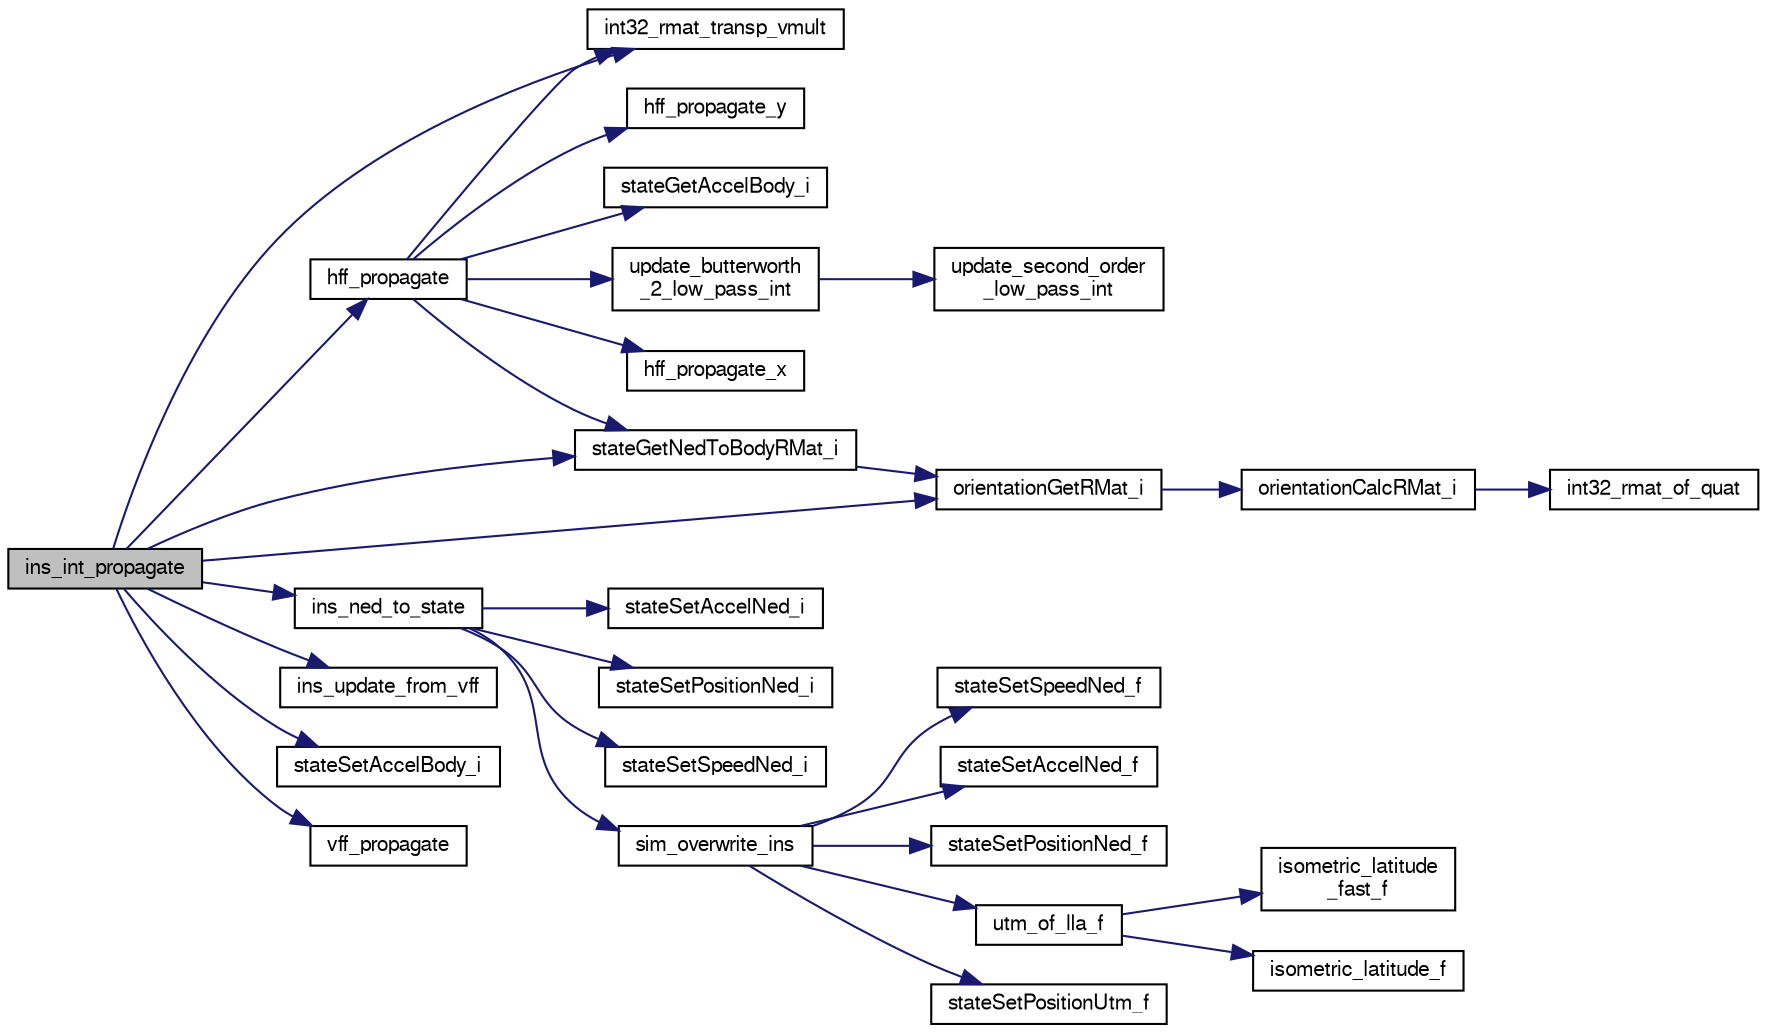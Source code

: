 digraph "ins_int_propagate"
{
  edge [fontname="FreeSans",fontsize="10",labelfontname="FreeSans",labelfontsize="10"];
  node [fontname="FreeSans",fontsize="10",shape=record];
  rankdir="LR";
  Node1 [label="ins_int_propagate",height=0.2,width=0.4,color="black", fillcolor="grey75", style="filled", fontcolor="black"];
  Node1 -> Node2 [color="midnightblue",fontsize="10",style="solid",fontname="FreeSans"];
  Node2 [label="hff_propagate",height=0.2,width=0.4,color="black", fillcolor="white", style="filled",URL="$hf__float_8c.html#a9bdbdd8c70af4499734f76ebffbebd69"];
  Node2 -> Node3 [color="midnightblue",fontsize="10",style="solid",fontname="FreeSans"];
  Node3 [label="hff_propagate_x",height=0.2,width=0.4,color="black", fillcolor="white", style="filled",URL="$hf__float_8c.html#a5900dc5fb826ba6c5806db1473ec7674",tooltip="Propagate the filter in time. "];
  Node2 -> Node4 [color="midnightblue",fontsize="10",style="solid",fontname="FreeSans"];
  Node4 [label="hff_propagate_y",height=0.2,width=0.4,color="black", fillcolor="white", style="filled",URL="$hf__float_8c.html#a864cdfaee047ac005988be39e270b2d5"];
  Node2 -> Node5 [color="midnightblue",fontsize="10",style="solid",fontname="FreeSans"];
  Node5 [label="int32_rmat_transp_vmult",height=0.2,width=0.4,color="black", fillcolor="white", style="filled",URL="$group__math__algebra__int.html#gac992f3c60c036759941405f6e754b55b",tooltip="rotate 3D vector by transposed rotation matrix. "];
  Node2 -> Node6 [color="midnightblue",fontsize="10",style="solid",fontname="FreeSans"];
  Node6 [label="stateGetAccelBody_i",height=0.2,width=0.4,color="black", fillcolor="white", style="filled",URL="$group__state__velocity.html#gaf19a04f3195dbbd90af367b1f5b9653a",tooltip="Get acceleration in Body coordinates (int). "];
  Node2 -> Node7 [color="midnightblue",fontsize="10",style="solid",fontname="FreeSans"];
  Node7 [label="stateGetNedToBodyRMat_i",height=0.2,width=0.4,color="black", fillcolor="white", style="filled",URL="$group__state__attitude.html#ga7c541b9b2e6231ac9a11a9e21562a5b3",tooltip="Get vehicle body attitude rotation matrix (int). "];
  Node7 -> Node8 [color="midnightblue",fontsize="10",style="solid",fontname="FreeSans"];
  Node8 [label="orientationGetRMat_i",height=0.2,width=0.4,color="black", fillcolor="white", style="filled",URL="$group__math__orientation__representation.html#ga4d3e785c7decf12ad0331c6ec207ded7",tooltip="Get vehicle body attitude rotation matrix (int). "];
  Node8 -> Node9 [color="midnightblue",fontsize="10",style="solid",fontname="FreeSans"];
  Node9 [label="orientationCalcRMat_i",height=0.2,width=0.4,color="black", fillcolor="white", style="filled",URL="$group__math__orientation__representation.html#ga8d3a2d675e2693d1780d587cd392d96a"];
  Node9 -> Node10 [color="midnightblue",fontsize="10",style="solid",fontname="FreeSans"];
  Node10 [label="int32_rmat_of_quat",height=0.2,width=0.4,color="black", fillcolor="white", style="filled",URL="$group__math__algebra__int.html#ga3cee8bb86ebb6befea5e2b4a97b3326f",tooltip="Convert unit quaternion to rotation matrix. "];
  Node2 -> Node11 [color="midnightblue",fontsize="10",style="solid",fontname="FreeSans"];
  Node11 [label="update_butterworth\l_2_low_pass_int",height=0.2,width=0.4,color="black", fillcolor="white", style="filled",URL="$low__pass__filter_8h.html#a2f2143b974670872a03cc02fa29ed066",tooltip="Update second order Butterworth low pass filter state with a new value(fixed point version)..."];
  Node11 -> Node12 [color="midnightblue",fontsize="10",style="solid",fontname="FreeSans"];
  Node12 [label="update_second_order\l_low_pass_int",height=0.2,width=0.4,color="black", fillcolor="white", style="filled",URL="$low__pass__filter_8h.html#a9b7d8efe8f0511c29c27d714d8bc0f44",tooltip="Update second order low pass filter state with a new value(fixed point version). "];
  Node1 -> Node13 [color="midnightblue",fontsize="10",style="solid",fontname="FreeSans"];
  Node13 [label="ins_ned_to_state",height=0.2,width=0.4,color="black", fillcolor="white", style="filled",URL="$ins__int_8c.html#a906e42c3bdc95d6fa78d129fbf20719e",tooltip="copy position and speed to state interface "];
  Node13 -> Node14 [color="midnightblue",fontsize="10",style="solid",fontname="FreeSans"];
  Node14 [label="sim_overwrite_ins",height=0.2,width=0.4,color="black", fillcolor="white", style="filled",URL="$nps__autopilot_8h.html#a636593c9bb6482b2a36d64bef4975310"];
  Node14 -> Node15 [color="midnightblue",fontsize="10",style="solid",fontname="FreeSans"];
  Node15 [label="stateSetPositionNed_f",height=0.2,width=0.4,color="black", fillcolor="white", style="filled",URL="$group__state__position.html#ga9ff9643cd109a27a481d5883652d0f08",tooltip="Set position from local NED coordinates (float). "];
  Node14 -> Node16 [color="midnightblue",fontsize="10",style="solid",fontname="FreeSans"];
  Node16 [label="utm_of_lla_f",height=0.2,width=0.4,color="black", fillcolor="white", style="filled",URL="$pprz__geodetic__float_8c.html#af99d4775df518f30b741b49c26eceedd"];
  Node16 -> Node17 [color="midnightblue",fontsize="10",style="solid",fontname="FreeSans"];
  Node17 [label="isometric_latitude_f",height=0.2,width=0.4,color="black", fillcolor="white", style="filled",URL="$pprz__geodetic__float_8c.html#a25c5bd31de0ea0d0caf14a0d217ad3ea"];
  Node16 -> Node18 [color="midnightblue",fontsize="10",style="solid",fontname="FreeSans"];
  Node18 [label="isometric_latitude\l_fast_f",height=0.2,width=0.4,color="black", fillcolor="white", style="filled",URL="$pprz__geodetic__float_8c.html#a21ea1b369f7d4abd984fb89c488dde24"];
  Node14 -> Node19 [color="midnightblue",fontsize="10",style="solid",fontname="FreeSans"];
  Node19 [label="stateSetPositionUtm_f",height=0.2,width=0.4,color="black", fillcolor="white", style="filled",URL="$group__state__position.html#gac6c73e42fc6b5891cb23454ad9c68c92",tooltip="Set position from UTM coordinates (float). "];
  Node14 -> Node20 [color="midnightblue",fontsize="10",style="solid",fontname="FreeSans"];
  Node20 [label="stateSetSpeedNed_f",height=0.2,width=0.4,color="black", fillcolor="white", style="filled",URL="$group__state__velocity.html#gae6549b15cd961047c89481ab2d87171f",tooltip="Set ground speed in local NED coordinates (float). "];
  Node14 -> Node21 [color="midnightblue",fontsize="10",style="solid",fontname="FreeSans"];
  Node21 [label="stateSetAccelNed_f",height=0.2,width=0.4,color="black", fillcolor="white", style="filled",URL="$group__state__acceleration.html#ga27b8f24af6ddce14389efaa5ec119967",tooltip="Set acceleration in NED coordinates (float). "];
  Node13 -> Node22 [color="midnightblue",fontsize="10",style="solid",fontname="FreeSans"];
  Node22 [label="stateSetAccelNed_i",height=0.2,width=0.4,color="black", fillcolor="white", style="filled",URL="$group__state__acceleration.html#ga44bccfd32b2928abef6b08c4f867c1be",tooltip="Set acceleration in NED coordinates (int). "];
  Node13 -> Node23 [color="midnightblue",fontsize="10",style="solid",fontname="FreeSans"];
  Node23 [label="stateSetPositionNed_i",height=0.2,width=0.4,color="black", fillcolor="white", style="filled",URL="$group__state__position.html#ga83bd9c7ef9bfff9ff41a5d290be52438",tooltip="Set position from local NED coordinates (int). "];
  Node13 -> Node24 [color="midnightblue",fontsize="10",style="solid",fontname="FreeSans"];
  Node24 [label="stateSetSpeedNed_i",height=0.2,width=0.4,color="black", fillcolor="white", style="filled",URL="$group__state__velocity.html#gaa6cbe14043ae394f4994ac02bee85644",tooltip="Set ground speed in local NED coordinates (int). "];
  Node1 -> Node25 [color="midnightblue",fontsize="10",style="solid",fontname="FreeSans"];
  Node25 [label="ins_update_from_vff",height=0.2,width=0.4,color="black", fillcolor="white", style="filled",URL="$ins__int_8c.html#a1c58640eca6d3495200de79b4daf134c",tooltip="update ins state from vertical filter "];
  Node1 -> Node5 [color="midnightblue",fontsize="10",style="solid",fontname="FreeSans"];
  Node1 -> Node8 [color="midnightblue",fontsize="10",style="solid",fontname="FreeSans"];
  Node1 -> Node7 [color="midnightblue",fontsize="10",style="solid",fontname="FreeSans"];
  Node1 -> Node26 [color="midnightblue",fontsize="10",style="solid",fontname="FreeSans"];
  Node26 [label="stateSetAccelBody_i",height=0.2,width=0.4,color="black", fillcolor="white", style="filled",URL="$group__state__velocity.html#ga20df8dd6eb07f3e70051e3b9809b1e60",tooltip="Set acceleration in Body coordinates (int). "];
  Node1 -> Node27 [color="midnightblue",fontsize="10",style="solid",fontname="FreeSans"];
  Node27 [label="vff_propagate",height=0.2,width=0.4,color="black", fillcolor="white", style="filled",URL="$vf__extended__float_8c.html#aa41dcb159a3384aadce98d6f89e82eca",tooltip="Propagate the filter in time. "];
}
